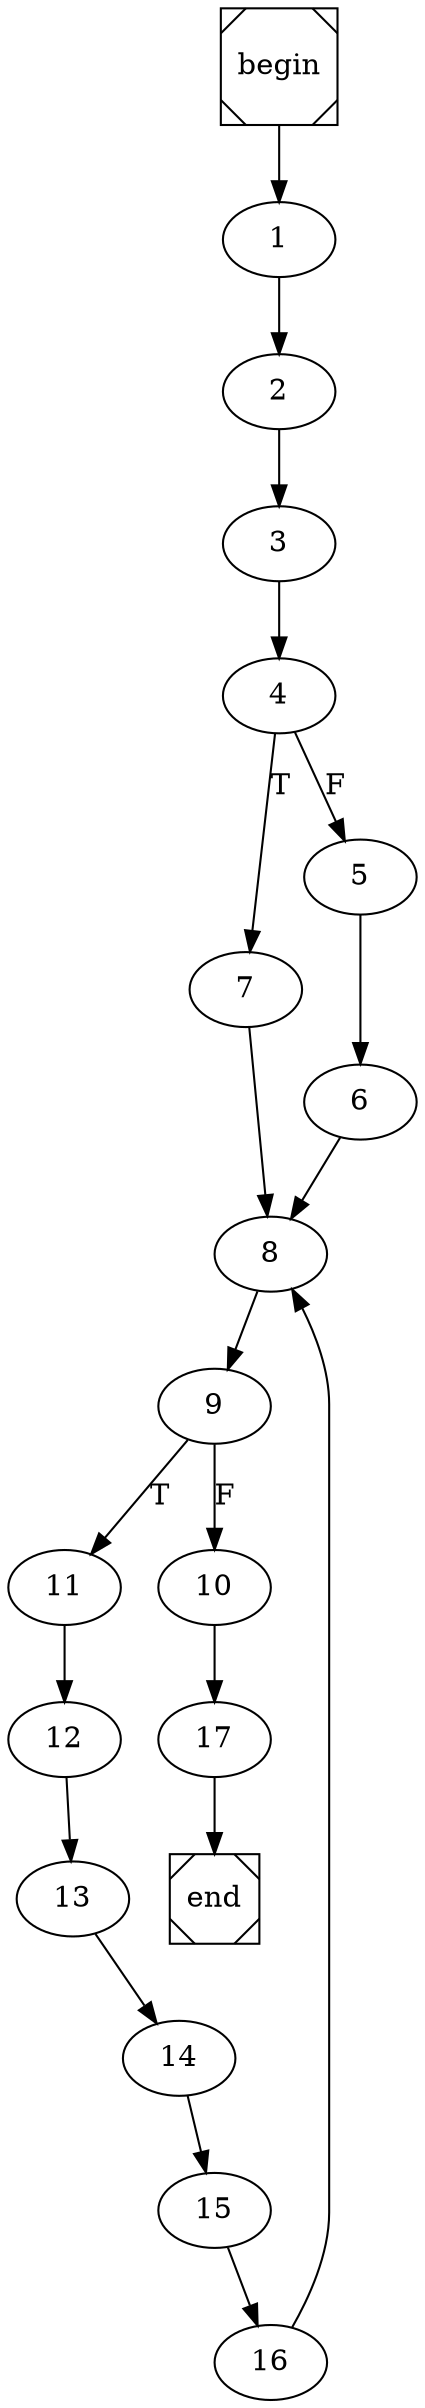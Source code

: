 digraph cfg {
	begin [shape=Msquare];
	end [shape=Msquare];
	begin -> 1;	1 -> 2;	2 -> 3;	3 -> 4;	4 -> 7[label=T];	4 -> 5[label=F];	5 -> 6;	6 -> 8;	7 -> 8;	8 -> 9;	9 -> 11[label=T];	9 -> 10[label=F];	10 -> 17;	11 -> 12;	12 -> 13;	13 -> 14;	14 -> 15;	15 -> 16;	16 -> 8;	17 -> end;}
